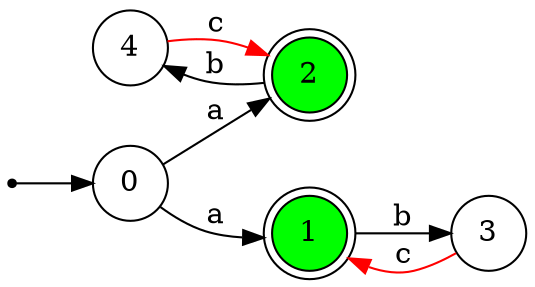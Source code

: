 digraph NFA {
 rankdir=LR;
 node [shape=circle];
 size="8,5";
 overlap=false;
 splines=true;
 4;
 3;
 2 [shape=doublecircle, style=filled, fillcolor=green];
 1 [shape=doublecircle, style=filled, fillcolor=green];
 0;
  init [shape=point];
  init -> 0;
  4 -> 2 [label="c", color=red];
  3 -> 1 [label="c", color=red];
  2 -> 4 [label="b"];
  1 -> 3 [label="b"];
  0 -> 2 [label="a"];
  0 -> 1 [label="a"];
}
